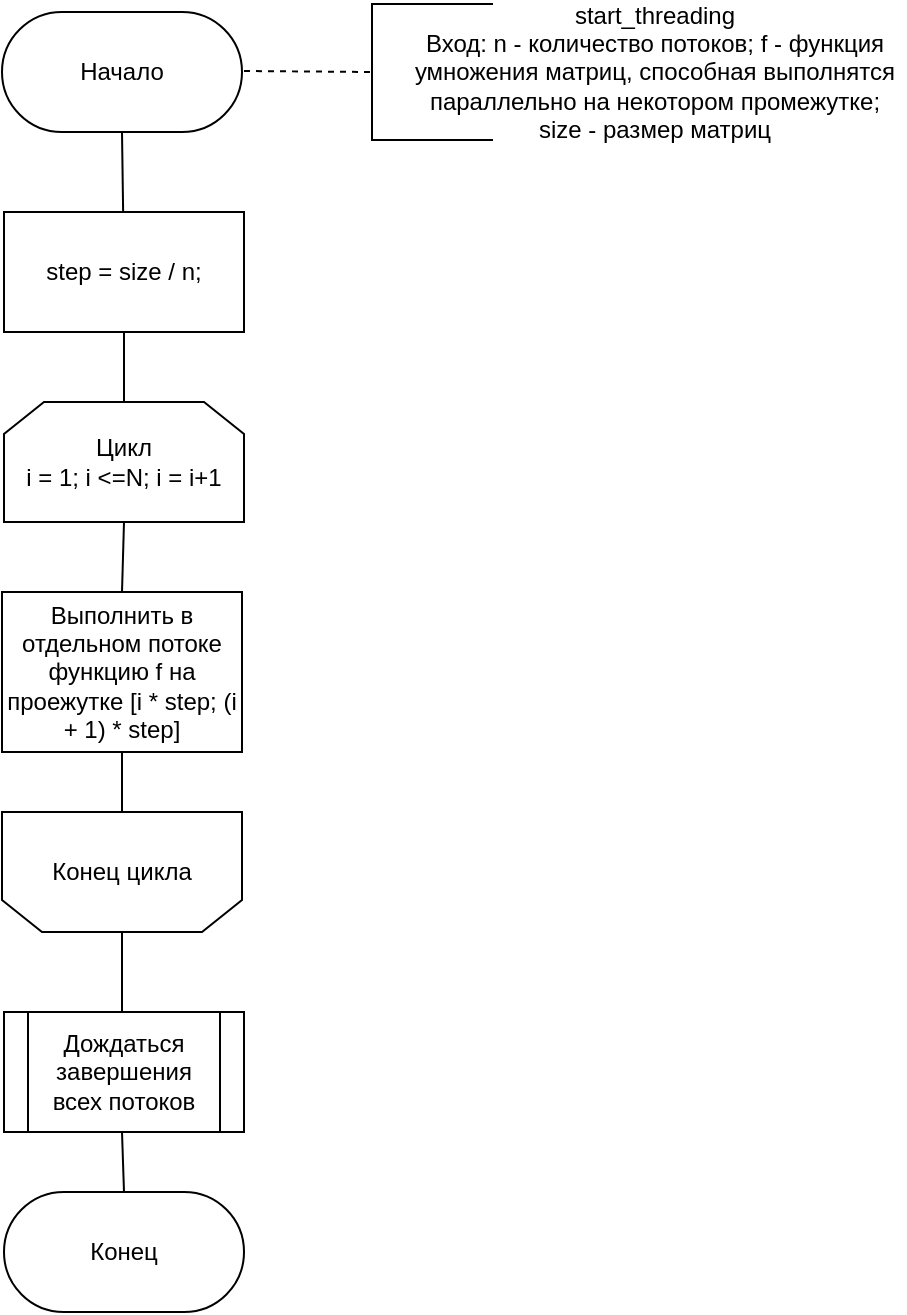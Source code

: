 <mxfile version="13.8.7" type="device"><diagram id="PKrw68s-FcHz-RrZCr9i" name="Page-1"><mxGraphModel dx="1410" dy="817" grid="1" gridSize="10" guides="1" tooltips="1" connect="1" arrows="1" fold="1" page="1" pageScale="1" pageWidth="827" pageHeight="1169" math="0" shadow="0"><root><mxCell id="0"/><mxCell id="1" parent="0"/><mxCell id="Gvd8Ezxa3fLg7O33Pl0G-1" value="Начало" style="rounded=1;whiteSpace=wrap;html=1;arcSize=50;" parent="1" vertex="1"><mxGeometry x="319" y="330" width="120" height="60" as="geometry"/></mxCell><mxCell id="Gvd8Ezxa3fLg7O33Pl0G-6" value="start_threading&lt;br&gt;&lt;div&gt;Вход: n - количество потоков; f - функция умножения матриц, способная выполнятся параллельно на некотором промежутке;&lt;/div&gt;&lt;div&gt;size - размер матриц&lt;br&gt;&lt;/div&gt;" style="text;html=1;strokeColor=none;fillColor=none;align=center;verticalAlign=middle;whiteSpace=wrap;rounded=0;" parent="1" vertex="1"><mxGeometry x="520" y="340" width="250.5" height="40" as="geometry"/></mxCell><mxCell id="Gvd8Ezxa3fLg7O33Pl0G-21" value="Цикл &lt;br&gt;i = 1; i &amp;lt;=N; i = i+1" style="shape=loopLimit;whiteSpace=wrap;html=1;" parent="1" vertex="1"><mxGeometry x="320" y="525" width="120" height="60" as="geometry"/></mxCell><mxCell id="Gvd8Ezxa3fLg7O33Pl0G-26" value="step = size / n;" style="rounded=0;whiteSpace=wrap;html=1;" parent="1" vertex="1"><mxGeometry x="320" y="430" width="120" height="60" as="geometry"/></mxCell><mxCell id="Gvd8Ezxa3fLg7O33Pl0G-33" value="Конец цикла" style="shape=loopLimit;whiteSpace=wrap;html=1;direction=west;" parent="1" vertex="1"><mxGeometry x="319" y="730" width="120" height="60" as="geometry"/></mxCell><mxCell id="Gvd8Ezxa3fLg7O33Pl0G-37" value="Конец" style="rounded=1;whiteSpace=wrap;html=1;arcSize=50;" parent="1" vertex="1"><mxGeometry x="320" y="920" width="120" height="60" as="geometry"/></mxCell><mxCell id="7Xwj2gsnW8v6YeENi7_U-6" value="" style="shape=partialRectangle;whiteSpace=wrap;html=1;bottom=1;right=1;left=1;top=0;fillColor=none;routingCenterX=-0.5;rotation=90;" parent="1" vertex="1"><mxGeometry x="500" y="330" width="68" height="60" as="geometry"/></mxCell><mxCell id="7Xwj2gsnW8v6YeENi7_U-9" value="" style="endArrow=none;dashed=1;html=1;entryX=0.5;entryY=1;entryDx=0;entryDy=0;" parent="1" target="7Xwj2gsnW8v6YeENi7_U-6" edge="1"><mxGeometry width="50" height="50" relative="1" as="geometry"><mxPoint x="440" y="359.5" as="sourcePoint"/><mxPoint x="480" y="360" as="targetPoint"/></mxGeometry></mxCell><mxCell id="qXbd1CeLn9T1NEZeyXY_-1" value="" style="endArrow=none;html=1;entryX=0.5;entryY=1;entryDx=0;entryDy=0;" parent="1" source="Gvd8Ezxa3fLg7O33Pl0G-26" target="Gvd8Ezxa3fLg7O33Pl0G-1" edge="1"><mxGeometry width="50" height="50" relative="1" as="geometry"><mxPoint x="180" y="530" as="sourcePoint"/><mxPoint x="230" y="480" as="targetPoint"/></mxGeometry></mxCell><mxCell id="qXbd1CeLn9T1NEZeyXY_-2" value="" style="endArrow=none;html=1;entryX=0.5;entryY=1;entryDx=0;entryDy=0;" parent="1" source="Gvd8Ezxa3fLg7O33Pl0G-21" target="Gvd8Ezxa3fLg7O33Pl0G-26" edge="1"><mxGeometry width="50" height="50" relative="1" as="geometry"><mxPoint x="190" y="670" as="sourcePoint"/><mxPoint x="240" y="620" as="targetPoint"/></mxGeometry></mxCell><mxCell id="qXbd1CeLn9T1NEZeyXY_-3" value="Выполнить в отдельном потоке функцию f на проежутке [i * step; (i + 1) * step]" style="rounded=0;whiteSpace=wrap;html=1;" parent="1" vertex="1"><mxGeometry x="319" y="620" width="120" height="80" as="geometry"/></mxCell><mxCell id="qXbd1CeLn9T1NEZeyXY_-5" value="" style="endArrow=none;html=1;entryX=0.5;entryY=1;entryDx=0;entryDy=0;exitX=0.5;exitY=0;exitDx=0;exitDy=0;" parent="1" source="qXbd1CeLn9T1NEZeyXY_-3" target="Gvd8Ezxa3fLg7O33Pl0G-21" edge="1"><mxGeometry width="50" height="50" relative="1" as="geometry"><mxPoint x="100" y="750" as="sourcePoint"/><mxPoint x="150" y="700" as="targetPoint"/></mxGeometry></mxCell><mxCell id="qXbd1CeLn9T1NEZeyXY_-6" value="" style="endArrow=none;html=1;entryX=0.5;entryY=1;entryDx=0;entryDy=0;exitX=0.5;exitY=1;exitDx=0;exitDy=0;" parent="1" source="Gvd8Ezxa3fLg7O33Pl0G-33" target="qXbd1CeLn9T1NEZeyXY_-3" edge="1"><mxGeometry width="50" height="50" relative="1" as="geometry"><mxPoint x="240" y="800" as="sourcePoint"/><mxPoint x="290" y="750" as="targetPoint"/></mxGeometry></mxCell><mxCell id="qXbd1CeLn9T1NEZeyXY_-7" value="" style="endArrow=none;html=1;entryX=0.5;entryY=0;entryDx=0;entryDy=0;exitX=0.5;exitY=0;exitDx=0;exitDy=0;" parent="1" target="Gvd8Ezxa3fLg7O33Pl0G-33" edge="1"><mxGeometry width="50" height="50" relative="1" as="geometry"><mxPoint x="379" y="830" as="sourcePoint"/><mxPoint x="160" y="820" as="targetPoint"/></mxGeometry></mxCell><mxCell id="qXbd1CeLn9T1NEZeyXY_-8" value="" style="endArrow=none;html=1;entryX=0.5;entryY=1;entryDx=0;entryDy=0;exitX=0.5;exitY=0;exitDx=0;exitDy=0;" parent="1" source="Gvd8Ezxa3fLg7O33Pl0G-37" edge="1"><mxGeometry width="50" height="50" relative="1" as="geometry"><mxPoint x="190" y="920" as="sourcePoint"/><mxPoint x="379" y="890" as="targetPoint"/></mxGeometry></mxCell><mxCell id="JQFOxT_BssN3Na4hUweb-1" value="&lt;span&gt;Дождаться завершения всех потоков&lt;/span&gt;" style="shape=process;whiteSpace=wrap;html=1;backgroundOutline=1;" vertex="1" parent="1"><mxGeometry x="320" y="830" width="120" height="60" as="geometry"/></mxCell></root></mxGraphModel></diagram></mxfile>